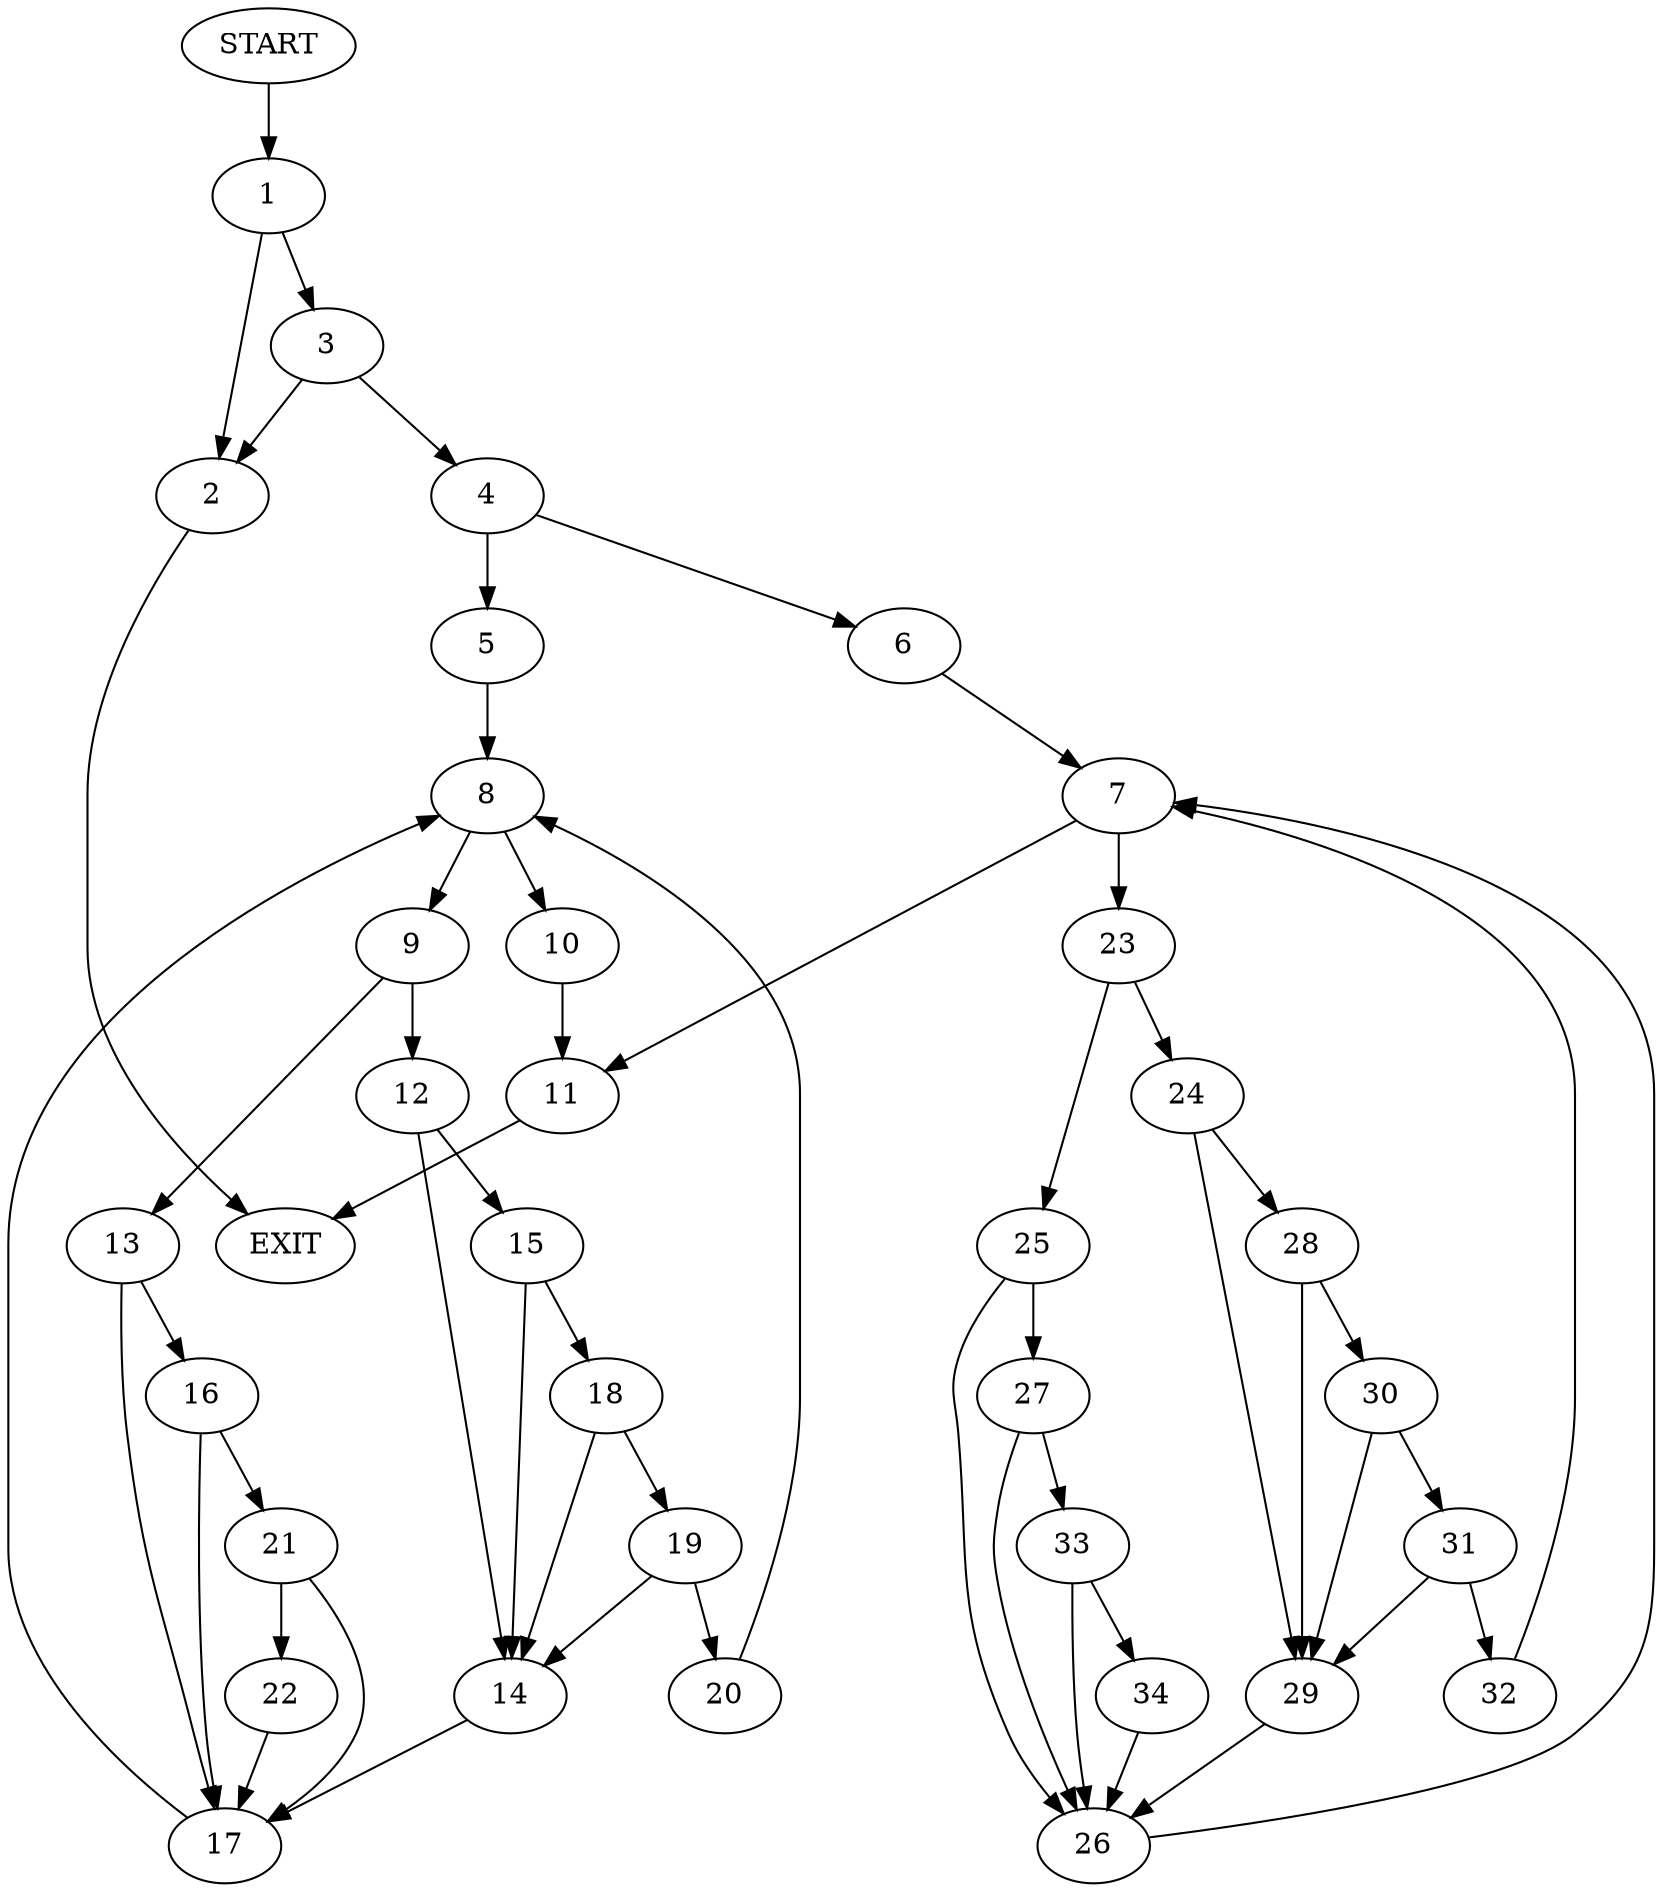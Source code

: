digraph {
0 [label="START"]
35 [label="EXIT"]
0 -> 1
1 -> 2
1 -> 3
2 -> 35
3 -> 2
3 -> 4
4 -> 5
4 -> 6
6 -> 7
5 -> 8
8 -> 9
8 -> 10
10 -> 11
9 -> 12
9 -> 13
12 -> 14
12 -> 15
13 -> 16
13 -> 17
15 -> 18
15 -> 14
14 -> 17
18 -> 14
18 -> 19
19 -> 14
19 -> 20
20 -> 8
17 -> 8
16 -> 21
16 -> 17
21 -> 22
21 -> 17
22 -> 17
11 -> 35
7 -> 11
7 -> 23
23 -> 24
23 -> 25
25 -> 26
25 -> 27
24 -> 28
24 -> 29
28 -> 29
28 -> 30
29 -> 26
30 -> 31
30 -> 29
31 -> 32
31 -> 29
32 -> 7
26 -> 7
27 -> 33
27 -> 26
33 -> 26
33 -> 34
34 -> 26
}
